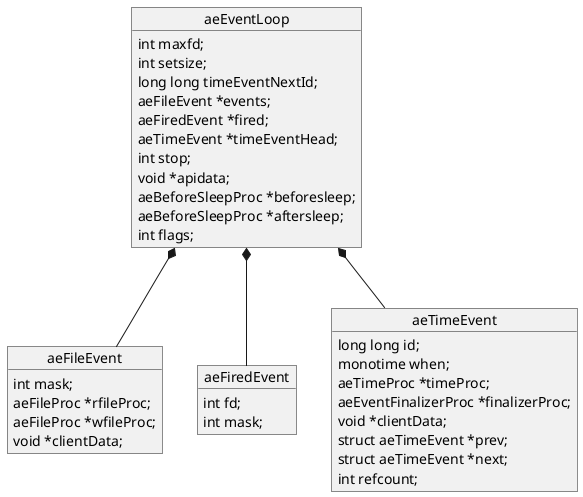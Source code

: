 @startuml



object aeEventLoop {
    int maxfd;
    int setsize;
    long long timeEventNextId;
    aeFileEvent *events;
    aeFiredEvent *fired;
    aeTimeEvent *timeEventHead;
    int stop;
    void *apidata;
    aeBeforeSleepProc *beforesleep;
    aeBeforeSleepProc *aftersleep;
    int flags;
}

object aeFileEvent {
    int mask;
    aeFileProc *rfileProc;
    aeFileProc *wfileProc;
    void *clientData;
}


object aeFiredEvent {
    int fd;
    int mask;
}

object aeTimeEvent {
    long long id;
    monotime when;
    aeTimeProc *timeProc;
    aeEventFinalizerProc *finalizerProc;
    void *clientData;
    struct aeTimeEvent *prev;
    struct aeTimeEvent *next;
    int refcount;
}

aeEventLoop *-- aeFileEvent
aeEventLoop *-- aeFiredEvent
aeEventLoop *-- aeTimeEvent


@enduml